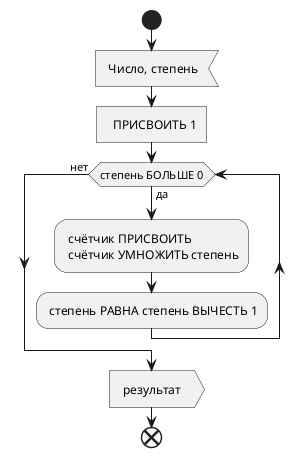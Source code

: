 @startuml

start
: Число, степень<
:  ПРИСВОИТЬ 1]

while (степень БОЛЬШЕ 0) is (да)
    : счётчик ПРИСВОИТЬ \n счётчик УМНОЖИТЬ степень;
    : степень РАВНА степень ВЫЧЕСТЬ 1;
endwhile (нет)
: результат >

end

@enduml